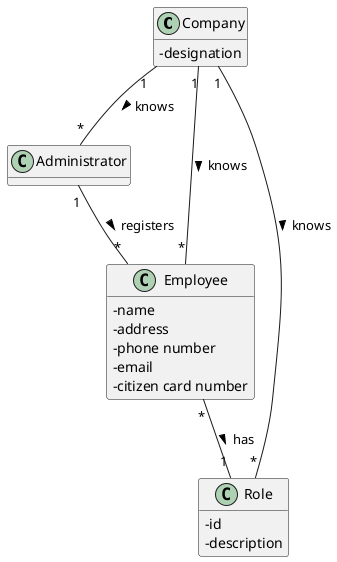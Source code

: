 @startuml US10_DM
hide methods
skinparam classAttributeIconSize 0

class Company {
  -designation
}

class Administrator {
}

class Role {
  -id
  -description
}

class Employee {
  -name
  -address
  -phone number
  -email
  -citizen card number
}

Company "1" -- "*" Administrator : knows >
Company "1" -- "*" Role : knows >
Company "1" -- "*" Employee : knows >
Administrator "1" -- "*" Employee : registers >
Employee "*" -- "1" Role : has >

@enduml
